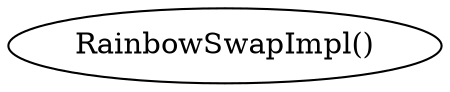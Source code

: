 digraph "" {
	graph [bb="0,0,184.05,36"];
	node [label="\N"];
	"RainbowSwapImpl()"	 [height=0.5,
		pos="92.027,18",
		width=2.5563];
}
